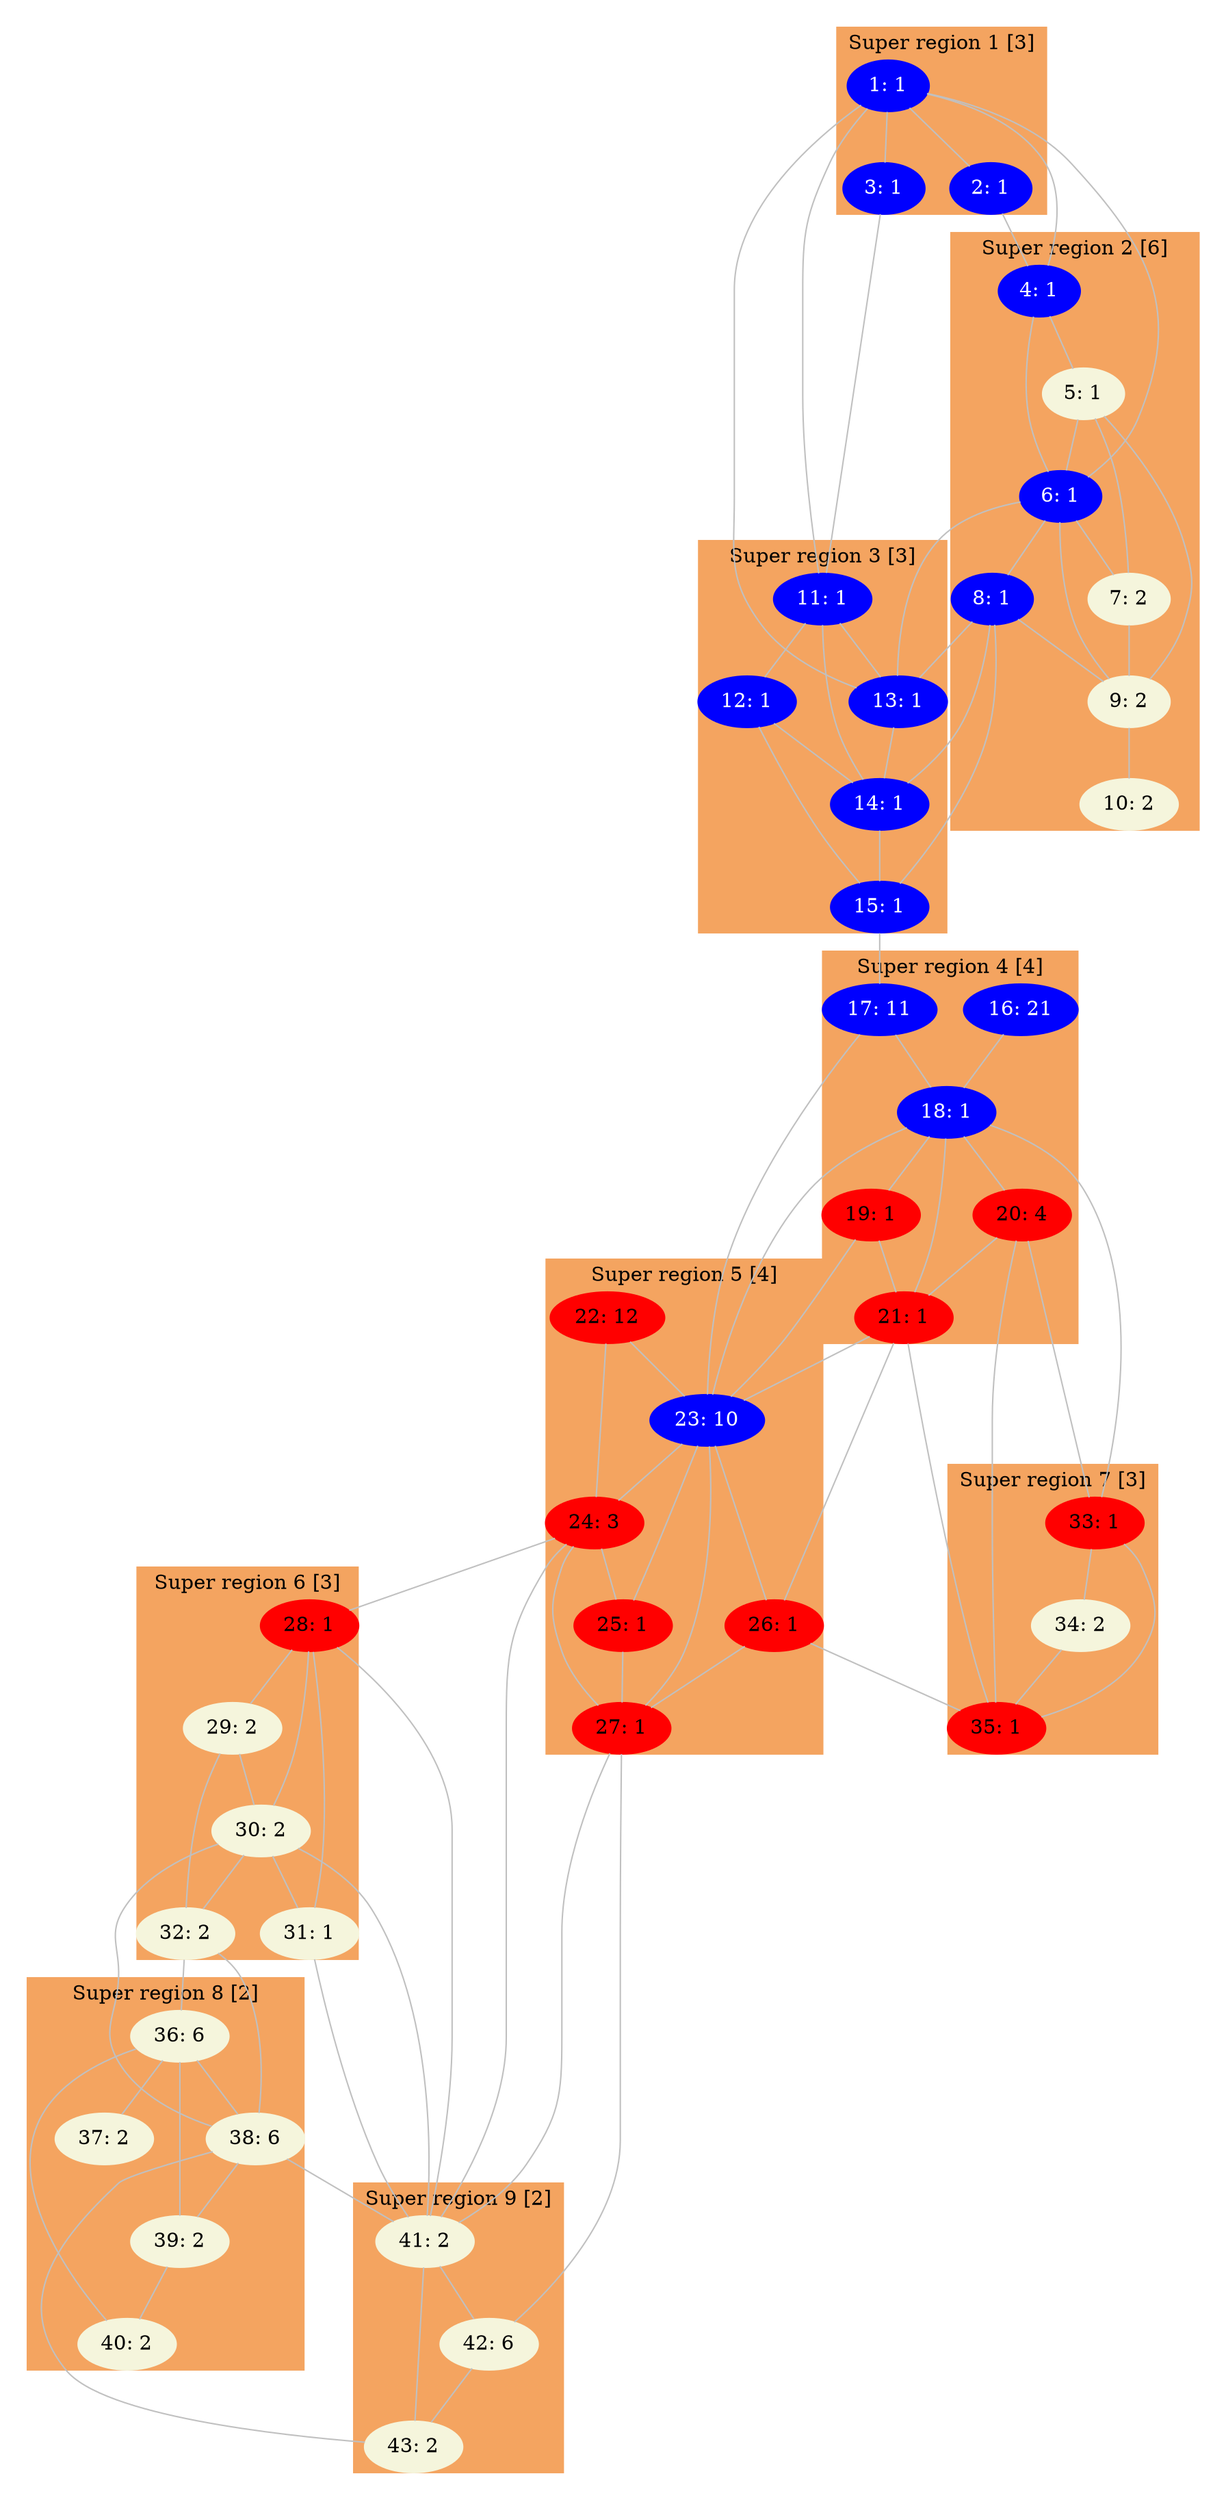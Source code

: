 digraph G {
  margin=0.1;
  center=false;
    subgraph cluster1 {
        label="Super region 1 [3]";
        style=filled;
        color=sandybrown;
        1 [label="1: 1",style=filled,fontcolor=white,color=blue];
        2 [label="2: 1",style=filled,fontcolor=white,color=blue];
        3 [label="3: 1",style=filled,fontcolor=white,color=blue];
    }
        subgraph cluster2 {
        label="Super region 2 [6]";
        style=filled;
        color=sandybrown;
        4 [label="4: 1",style=filled,fontcolor=white,color=blue];
        5 [label="5: 1",style=filled,fontcolor=black,color=beige];
        6 [label="6: 1",style=filled,fontcolor=white,color=blue];
        7 [label="7: 2",style=filled,fontcolor=black,color=beige];
        8 [label="8: 1",style=filled,fontcolor=white,color=blue];
        9 [label="9: 2",style=filled,fontcolor=black,color=beige];
        10 [label="10: 2",style=filled,fontcolor=black,color=beige];
    }
        subgraph cluster3 {
        label="Super region 3 [3]";
        style=filled;
        color=sandybrown;
        11 [label="11: 1",style=filled,fontcolor=white,color=blue];
        12 [label="12: 1",style=filled,fontcolor=white,color=blue];
        13 [label="13: 1",style=filled,fontcolor=white,color=blue];
        14 [label="14: 1",style=filled,fontcolor=white,color=blue];
        15 [label="15: 1",style=filled,fontcolor=white,color=blue];
    }
        subgraph cluster4 {
        label="Super region 4 [4]";
        style=filled;
        color=sandybrown;
        16 [label="16: 21",style=filled,fontcolor=white,color=blue];
        17 [label="17: 11",style=filled,fontcolor=white,color=blue];
        18 [label="18: 1",style=filled,fontcolor=white,color=blue];
        19 [label="19: 1",style=filled,fontcolor=black,color=red];
        20 [label="20: 4",style=filled,fontcolor=black,color=red];
        21 [label="21: 1",style=filled,fontcolor=black,color=red];
    }
        subgraph cluster5 {
        label="Super region 5 [4]";
        style=filled;
        color=sandybrown;
        22 [label="22: 12",style=filled,fontcolor=black,color=red];
        23 [label="23: 10",style=filled,fontcolor=white,color=blue];
        24 [label="24: 3",style=filled,fontcolor=black,color=red];
        25 [label="25: 1",style=filled,fontcolor=black,color=red];
        26 [label="26: 1",style=filled,fontcolor=black,color=red];
        27 [label="27: 1",style=filled,fontcolor=black,color=red];
    }
        subgraph cluster6 {
        label="Super region 6 [3]";
        style=filled;
        color=sandybrown;
        28 [label="28: 1",style=filled,fontcolor=black,color=red];
        29 [label="29: 2",style=filled,fontcolor=black,color=beige];
        30 [label="30: 2",style=filled,fontcolor=black,color=beige];
        31 [label="31: 1",style=filled,fontcolor=black,color=beige];
        32 [label="32: 2",style=filled,fontcolor=black,color=beige];
    }
        subgraph cluster7 {
        label="Super region 7 [3]";
        style=filled;
        color=sandybrown;
        33 [label="33: 1",style=filled,fontcolor=black,color=red];
        34 [label="34: 2",style=filled,fontcolor=black,color=beige];
        35 [label="35: 1",style=filled,fontcolor=black,color=red];
    }
        subgraph cluster8 {
        label="Super region 8 [2]";
        style=filled;
        color=sandybrown;
        36 [label="36: 6",style=filled,fontcolor=black,color=beige];
        37 [label="37: 2",style=filled,fontcolor=black,color=beige];
        38 [label="38: 6",style=filled,fontcolor=black,color=beige];
        39 [label="39: 2",style=filled,fontcolor=black,color=beige];
        40 [label="40: 2",style=filled,fontcolor=black,color=beige];
    }
        subgraph cluster9 {
        label="Super region 9 [2]";
        style=filled;
        color=sandybrown;
        41 [label="41: 2",style=filled,fontcolor=black,color=beige];
        42 [label="42: 6",style=filled,fontcolor=black,color=beige];
        43 [label="43: 2",style=filled,fontcolor=black,color=beige];
    }
    1 -> 2 [color=grey,arrowhead=none,penwidth=1.0];
    1 -> 3 [color=grey,arrowhead=none,penwidth=1.0];
    1 -> 4 [color=grey,arrowhead=none,penwidth=1.0];
    1 -> 6 [color=grey,arrowhead=none,penwidth=1.0];
    1 -> 11 [color=grey,arrowhead=none,penwidth=1.0];
    1 -> 13 [color=grey,arrowhead=none,penwidth=1.0];
    2 -> 4 [color=grey,arrowhead=none,penwidth=1.0];
    3 -> 11 [color=grey,arrowhead=none,penwidth=1.0];
    4 -> 5 [color=grey,arrowhead=none,penwidth=1.0];
    4 -> 6 [color=grey,arrowhead=none,penwidth=1.0];
    5 -> 6 [color=grey,arrowhead=none,penwidth=1.0];
    5 -> 7 [color=grey,arrowhead=none,penwidth=1.0];
    5 -> 9 [color=grey,arrowhead=none,penwidth=1.0];
    6 -> 7 [color=grey,arrowhead=none,penwidth=1.0];
    6 -> 8 [color=grey,arrowhead=none,penwidth=1.0];
    6 -> 9 [color=grey,arrowhead=none,penwidth=1.0];
    6 -> 13 [color=grey,arrowhead=none,penwidth=1.0];
    7 -> 9 [color=grey,arrowhead=none,penwidth=1.0];
    8 -> 9 [color=grey,arrowhead=none,penwidth=1.0];
    8 -> 13 [color=grey,arrowhead=none,penwidth=1.0];
    8 -> 14 [color=grey,arrowhead=none,penwidth=1.0];
    8 -> 15 [color=grey,arrowhead=none,penwidth=1.0];
    9 -> 10 [color=grey,arrowhead=none,penwidth=1.0];
    11 -> 12 [color=grey,arrowhead=none,penwidth=1.0];
    11 -> 13 [color=grey,arrowhead=none,penwidth=1.0];
    11 -> 14 [color=grey,arrowhead=none,penwidth=1.0];
    12 -> 14 [color=grey,arrowhead=none,penwidth=1.0];
    12 -> 15 [color=grey,arrowhead=none,penwidth=1.0];
    13 -> 14 [color=grey,arrowhead=none,penwidth=1.0];
    14 -> 15 [color=grey,arrowhead=none,penwidth=1.0];
    15 -> 17 [color=grey,arrowhead=none,penwidth=1.0];
    16 -> 18 [color=grey,arrowhead=none,penwidth=1.0];
    17 -> 18 [color=grey,arrowhead=none,penwidth=1.0];
    17 -> 23 [color=grey,arrowhead=none,penwidth=1.0];
    18 -> 19 [color=grey,arrowhead=none,penwidth=1.0];
    18 -> 20 [color=grey,arrowhead=none,penwidth=1.0];
    18 -> 21 [color=grey,arrowhead=none,penwidth=1.0];
    18 -> 23 [color=grey,arrowhead=none,penwidth=1.0];
    18 -> 33 [color=grey,arrowhead=none,penwidth=1.0];
    19 -> 21 [color=grey,arrowhead=none,penwidth=1.0];
    19 -> 23 [color=grey,arrowhead=none,penwidth=1.0];
    20 -> 21 [color=grey,arrowhead=none,penwidth=1.0];
    20 -> 33 [color=grey,arrowhead=none,penwidth=1.0];
    20 -> 35 [color=grey,arrowhead=none,penwidth=1.0];
    21 -> 23 [color=grey,arrowhead=none,penwidth=1.0];
    21 -> 26 [color=grey,arrowhead=none,penwidth=1.0];
    21 -> 35 [color=grey,arrowhead=none,penwidth=1.0];
    22 -> 23 [color=grey,arrowhead=none,penwidth=1.0];
    22 -> 24 [color=grey,arrowhead=none,penwidth=1.0];
    23 -> 24 [color=grey,arrowhead=none,penwidth=1.0];
    23 -> 25 [color=grey,arrowhead=none,penwidth=1.0];
    23 -> 26 [color=grey,arrowhead=none,penwidth=1.0];
    23 -> 27 [color=grey,arrowhead=none,penwidth=1.0];
    24 -> 25 [color=grey,arrowhead=none,penwidth=1.0];
    24 -> 27 [color=grey,arrowhead=none,penwidth=1.0];
    24 -> 28 [color=grey,arrowhead=none,penwidth=1.0];
    24 -> 41 [color=grey,arrowhead=none,penwidth=1.0];
    25 -> 27 [color=grey,arrowhead=none,penwidth=1.0];
    26 -> 27 [color=grey,arrowhead=none,penwidth=1.0];
    26 -> 35 [color=grey,arrowhead=none,penwidth=1.0];
    27 -> 41 [color=grey,arrowhead=none,penwidth=1.0];
    27 -> 42 [color=grey,arrowhead=none,penwidth=1.0];
    28 -> 29 [color=grey,arrowhead=none,penwidth=1.0];
    28 -> 30 [color=grey,arrowhead=none,penwidth=1.0];
    28 -> 31 [color=grey,arrowhead=none,penwidth=1.0];
    28 -> 41 [color=grey,arrowhead=none,penwidth=1.0];
    29 -> 30 [color=grey,arrowhead=none,penwidth=1.0];
    29 -> 32 [color=grey,arrowhead=none,penwidth=1.0];
    30 -> 31 [color=grey,arrowhead=none,penwidth=1.0];
    30 -> 32 [color=grey,arrowhead=none,penwidth=1.0];
    30 -> 38 [color=grey,arrowhead=none,penwidth=1.0];
    30 -> 41 [color=grey,arrowhead=none,penwidth=1.0];
    31 -> 41 [color=grey,arrowhead=none,penwidth=1.0];
    32 -> 36 [color=grey,arrowhead=none,penwidth=1.0];
    32 -> 38 [color=grey,arrowhead=none,penwidth=1.0];
    33 -> 34 [color=grey,arrowhead=none,penwidth=1.0];
    33 -> 35 [color=grey,arrowhead=none,penwidth=1.0];
    34 -> 35 [color=grey,arrowhead=none,penwidth=1.0];
    36 -> 37 [color=grey,arrowhead=none,penwidth=1.0];
    36 -> 38 [color=grey,arrowhead=none,penwidth=1.0];
    36 -> 39 [color=grey,arrowhead=none,penwidth=1.0];
    36 -> 40 [color=grey,arrowhead=none,penwidth=1.0];
    38 -> 39 [color=grey,arrowhead=none,penwidth=1.0];
    38 -> 41 [color=grey,arrowhead=none,penwidth=1.0];
    38 -> 43 [color=grey,arrowhead=none,penwidth=1.0];
    39 -> 40 [color=grey,arrowhead=none,penwidth=1.0];
    41 -> 42 [color=grey,arrowhead=none,penwidth=1.0];
    41 -> 43 [color=grey,arrowhead=none,penwidth=1.0];
    42 -> 43 [color=grey,arrowhead=none,penwidth=1.0];

}
